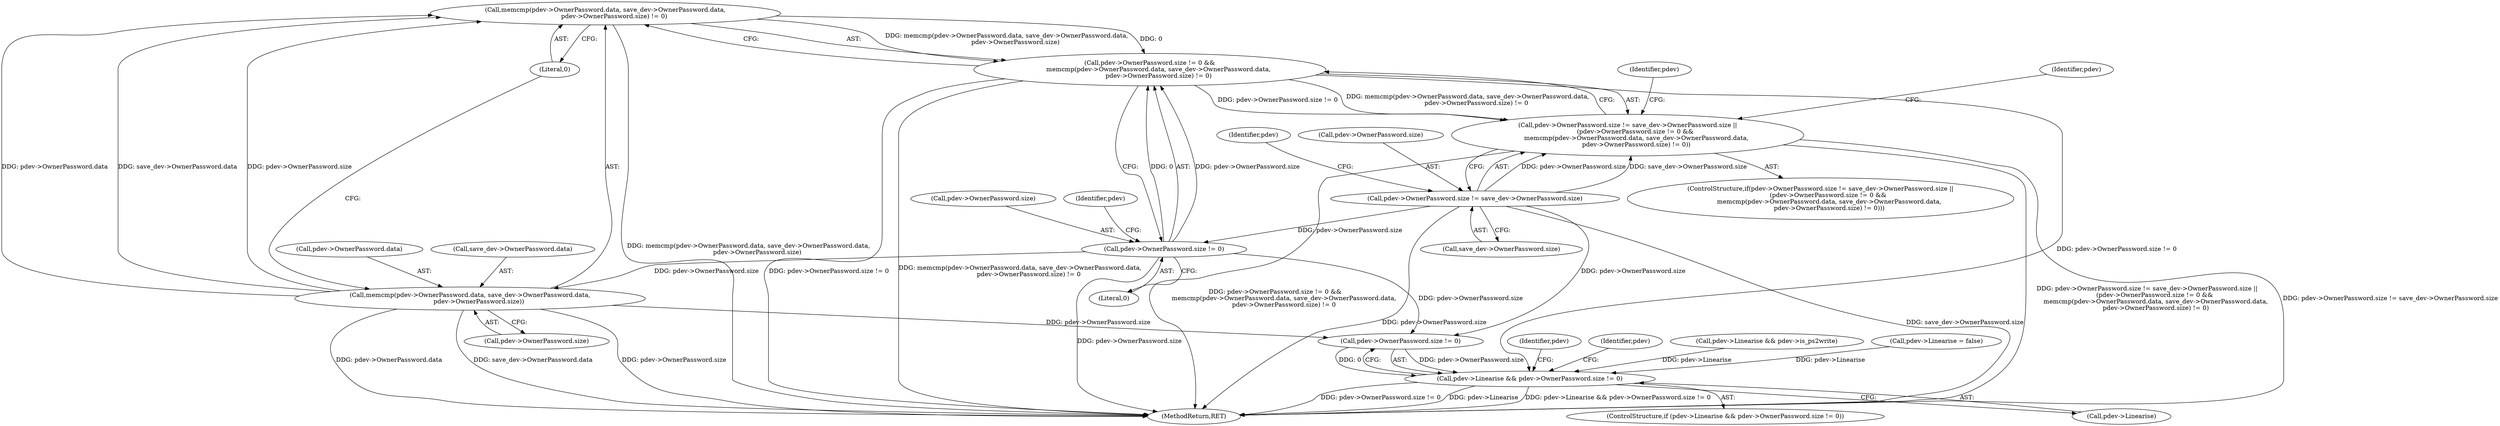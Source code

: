 digraph "0_ghostscript_c3476dde7743761a4e1d39a631716199b696b880@API" {
"1001386" [label="(Call,memcmp(pdev->OwnerPassword.data, save_dev->OwnerPassword.data,\n         pdev->OwnerPassword.size) != 0)"];
"1001387" [label="(Call,memcmp(pdev->OwnerPassword.data, save_dev->OwnerPassword.data,\n         pdev->OwnerPassword.size))"];
"1001379" [label="(Call,pdev->OwnerPassword.size != 0)"];
"1001367" [label="(Call,pdev->OwnerPassword.size != save_dev->OwnerPassword.size)"];
"1001378" [label="(Call,pdev->OwnerPassword.size != 0 &&\n         memcmp(pdev->OwnerPassword.data, save_dev->OwnerPassword.data,\n         pdev->OwnerPassword.size) != 0)"];
"1001366" [label="(Call,pdev->OwnerPassword.size != save_dev->OwnerPassword.size ||\n        (pdev->OwnerPassword.size != 0 &&\n         memcmp(pdev->OwnerPassword.data, save_dev->OwnerPassword.data,\n         pdev->OwnerPassword.size) != 0))"];
"1001449" [label="(Call,pdev->Linearise && pdev->OwnerPassword.size != 0)"];
"1001379" [label="(Call,pdev->OwnerPassword.size != 0)"];
"1001473" [label="(Identifier,pdev)"];
"1001449" [label="(Call,pdev->Linearise && pdev->OwnerPassword.size != 0)"];
"1001407" [label="(Identifier,pdev)"];
"1001448" [label="(ControlStructure,if (pdev->Linearise && pdev->OwnerPassword.size != 0))"];
"1001549" [label="(MethodReturn,RET)"];
"1001380" [label="(Call,pdev->OwnerPassword.size)"];
"1001366" [label="(Call,pdev->OwnerPassword.size != save_dev->OwnerPassword.size ||\n        (pdev->OwnerPassword.size != 0 &&\n         memcmp(pdev->OwnerPassword.data, save_dev->OwnerPassword.data,\n         pdev->OwnerPassword.size) != 0))"];
"1001403" [label="(Literal,0)"];
"1001390" [label="(Identifier,pdev)"];
"1001382" [label="(Identifier,pdev)"];
"1001432" [label="(Identifier,pdev)"];
"1001365" [label="(ControlStructure,if(pdev->OwnerPassword.size != save_dev->OwnerPassword.size ||\n        (pdev->OwnerPassword.size != 0 &&\n         memcmp(pdev->OwnerPassword.data, save_dev->OwnerPassword.data,\n         pdev->OwnerPassword.size) != 0)))"];
"1001385" [label="(Literal,0)"];
"1001450" [label="(Call,pdev->Linearise)"];
"1001463" [label="(Identifier,pdev)"];
"1001378" [label="(Call,pdev->OwnerPassword.size != 0 &&\n         memcmp(pdev->OwnerPassword.data, save_dev->OwnerPassword.data,\n         pdev->OwnerPassword.size) != 0)"];
"1001388" [label="(Call,pdev->OwnerPassword.data)"];
"1001373" [label="(Call,save_dev->OwnerPassword.size)"];
"1001430" [label="(Call,pdev->Linearise && pdev->is_ps2write)"];
"1001386" [label="(Call,memcmp(pdev->OwnerPassword.data, save_dev->OwnerPassword.data,\n         pdev->OwnerPassword.size) != 0)"];
"1001453" [label="(Call,pdev->OwnerPassword.size != 0)"];
"1001443" [label="(Call,pdev->Linearise = false)"];
"1001368" [label="(Call,pdev->OwnerPassword.size)"];
"1001398" [label="(Call,pdev->OwnerPassword.size)"];
"1001367" [label="(Call,pdev->OwnerPassword.size != save_dev->OwnerPassword.size)"];
"1001393" [label="(Call,save_dev->OwnerPassword.data)"];
"1001387" [label="(Call,memcmp(pdev->OwnerPassword.data, save_dev->OwnerPassword.data,\n         pdev->OwnerPassword.size))"];
"1001386" -> "1001378"  [label="AST: "];
"1001386" -> "1001403"  [label="CFG: "];
"1001387" -> "1001386"  [label="AST: "];
"1001403" -> "1001386"  [label="AST: "];
"1001378" -> "1001386"  [label="CFG: "];
"1001386" -> "1001549"  [label="DDG: memcmp(pdev->OwnerPassword.data, save_dev->OwnerPassword.data,\n         pdev->OwnerPassword.size)"];
"1001386" -> "1001378"  [label="DDG: memcmp(pdev->OwnerPassword.data, save_dev->OwnerPassword.data,\n         pdev->OwnerPassword.size)"];
"1001386" -> "1001378"  [label="DDG: 0"];
"1001387" -> "1001386"  [label="DDG: pdev->OwnerPassword.data"];
"1001387" -> "1001386"  [label="DDG: save_dev->OwnerPassword.data"];
"1001387" -> "1001386"  [label="DDG: pdev->OwnerPassword.size"];
"1001387" -> "1001398"  [label="CFG: "];
"1001388" -> "1001387"  [label="AST: "];
"1001393" -> "1001387"  [label="AST: "];
"1001398" -> "1001387"  [label="AST: "];
"1001403" -> "1001387"  [label="CFG: "];
"1001387" -> "1001549"  [label="DDG: pdev->OwnerPassword.data"];
"1001387" -> "1001549"  [label="DDG: save_dev->OwnerPassword.data"];
"1001387" -> "1001549"  [label="DDG: pdev->OwnerPassword.size"];
"1001379" -> "1001387"  [label="DDG: pdev->OwnerPassword.size"];
"1001387" -> "1001453"  [label="DDG: pdev->OwnerPassword.size"];
"1001379" -> "1001378"  [label="AST: "];
"1001379" -> "1001385"  [label="CFG: "];
"1001380" -> "1001379"  [label="AST: "];
"1001385" -> "1001379"  [label="AST: "];
"1001390" -> "1001379"  [label="CFG: "];
"1001378" -> "1001379"  [label="CFG: "];
"1001379" -> "1001549"  [label="DDG: pdev->OwnerPassword.size"];
"1001379" -> "1001378"  [label="DDG: pdev->OwnerPassword.size"];
"1001379" -> "1001378"  [label="DDG: 0"];
"1001367" -> "1001379"  [label="DDG: pdev->OwnerPassword.size"];
"1001379" -> "1001453"  [label="DDG: pdev->OwnerPassword.size"];
"1001367" -> "1001366"  [label="AST: "];
"1001367" -> "1001373"  [label="CFG: "];
"1001368" -> "1001367"  [label="AST: "];
"1001373" -> "1001367"  [label="AST: "];
"1001382" -> "1001367"  [label="CFG: "];
"1001366" -> "1001367"  [label="CFG: "];
"1001367" -> "1001549"  [label="DDG: save_dev->OwnerPassword.size"];
"1001367" -> "1001549"  [label="DDG: pdev->OwnerPassword.size"];
"1001367" -> "1001366"  [label="DDG: pdev->OwnerPassword.size"];
"1001367" -> "1001366"  [label="DDG: save_dev->OwnerPassword.size"];
"1001367" -> "1001453"  [label="DDG: pdev->OwnerPassword.size"];
"1001378" -> "1001366"  [label="AST: "];
"1001366" -> "1001378"  [label="CFG: "];
"1001378" -> "1001549"  [label="DDG: memcmp(pdev->OwnerPassword.data, save_dev->OwnerPassword.data,\n         pdev->OwnerPassword.size) != 0"];
"1001378" -> "1001549"  [label="DDG: pdev->OwnerPassword.size != 0"];
"1001378" -> "1001366"  [label="DDG: pdev->OwnerPassword.size != 0"];
"1001378" -> "1001366"  [label="DDG: memcmp(pdev->OwnerPassword.data, save_dev->OwnerPassword.data,\n         pdev->OwnerPassword.size) != 0"];
"1001378" -> "1001449"  [label="DDG: pdev->OwnerPassword.size != 0"];
"1001366" -> "1001365"  [label="AST: "];
"1001407" -> "1001366"  [label="CFG: "];
"1001432" -> "1001366"  [label="CFG: "];
"1001366" -> "1001549"  [label="DDG: pdev->OwnerPassword.size != save_dev->OwnerPassword.size ||\n        (pdev->OwnerPassword.size != 0 &&\n         memcmp(pdev->OwnerPassword.data, save_dev->OwnerPassword.data,\n         pdev->OwnerPassword.size) != 0)"];
"1001366" -> "1001549"  [label="DDG: pdev->OwnerPassword.size != save_dev->OwnerPassword.size"];
"1001366" -> "1001549"  [label="DDG: pdev->OwnerPassword.size != 0 &&\n         memcmp(pdev->OwnerPassword.data, save_dev->OwnerPassword.data,\n         pdev->OwnerPassword.size) != 0"];
"1001449" -> "1001448"  [label="AST: "];
"1001449" -> "1001450"  [label="CFG: "];
"1001449" -> "1001453"  [label="CFG: "];
"1001450" -> "1001449"  [label="AST: "];
"1001453" -> "1001449"  [label="AST: "];
"1001463" -> "1001449"  [label="CFG: "];
"1001473" -> "1001449"  [label="CFG: "];
"1001449" -> "1001549"  [label="DDG: pdev->Linearise && pdev->OwnerPassword.size != 0"];
"1001449" -> "1001549"  [label="DDG: pdev->OwnerPassword.size != 0"];
"1001449" -> "1001549"  [label="DDG: pdev->Linearise"];
"1001443" -> "1001449"  [label="DDG: pdev->Linearise"];
"1001430" -> "1001449"  [label="DDG: pdev->Linearise"];
"1001453" -> "1001449"  [label="DDG: pdev->OwnerPassword.size"];
"1001453" -> "1001449"  [label="DDG: 0"];
}
